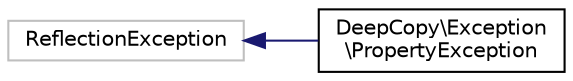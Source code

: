 digraph "Graphical Class Hierarchy"
{
  edge [fontname="Helvetica",fontsize="10",labelfontname="Helvetica",labelfontsize="10"];
  node [fontname="Helvetica",fontsize="10",shape=record];
  rankdir="LR";
  Node1008 [label="ReflectionException",height=0.2,width=0.4,color="grey75", fillcolor="white", style="filled"];
  Node1008 -> Node0 [dir="back",color="midnightblue",fontsize="10",style="solid",fontname="Helvetica"];
  Node0 [label="DeepCopy\\Exception\l\\PropertyException",height=0.2,width=0.4,color="black", fillcolor="white", style="filled",URL="$classDeepCopy_1_1Exception_1_1PropertyException.html"];
}
